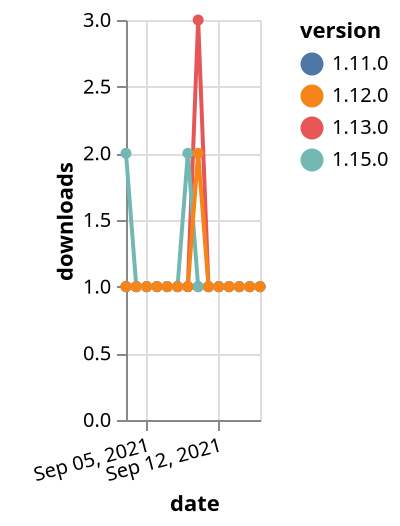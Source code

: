 {"$schema": "https://vega.github.io/schema/vega-lite/v5.json", "description": "A simple bar chart with embedded data.", "data": {"values": [{"date": "2021-09-03", "total": 215, "delta": 1, "version": "1.11.0"}, {"date": "2021-09-04", "total": 216, "delta": 1, "version": "1.11.0"}, {"date": "2021-09-05", "total": 217, "delta": 1, "version": "1.11.0"}, {"date": "2021-09-06", "total": 218, "delta": 1, "version": "1.11.0"}, {"date": "2021-09-07", "total": 219, "delta": 1, "version": "1.11.0"}, {"date": "2021-09-08", "total": 220, "delta": 1, "version": "1.11.0"}, {"date": "2021-09-09", "total": 221, "delta": 1, "version": "1.11.0"}, {"date": "2021-09-10", "total": 222, "delta": 1, "version": "1.11.0"}, {"date": "2021-09-11", "total": 223, "delta": 1, "version": "1.11.0"}, {"date": "2021-09-12", "total": 224, "delta": 1, "version": "1.11.0"}, {"date": "2021-09-13", "total": 225, "delta": 1, "version": "1.11.0"}, {"date": "2021-09-14", "total": 226, "delta": 1, "version": "1.11.0"}, {"date": "2021-09-15", "total": 227, "delta": 1, "version": "1.11.0"}, {"date": "2021-09-16", "total": 228, "delta": 1, "version": "1.11.0"}, {"date": "2021-09-03", "total": 284, "delta": 1, "version": "1.13.0"}, {"date": "2021-09-04", "total": 285, "delta": 1, "version": "1.13.0"}, {"date": "2021-09-05", "total": 286, "delta": 1, "version": "1.13.0"}, {"date": "2021-09-06", "total": 287, "delta": 1, "version": "1.13.0"}, {"date": "2021-09-07", "total": 288, "delta": 1, "version": "1.13.0"}, {"date": "2021-09-08", "total": 289, "delta": 1, "version": "1.13.0"}, {"date": "2021-09-09", "total": 290, "delta": 1, "version": "1.13.0"}, {"date": "2021-09-10", "total": 293, "delta": 3, "version": "1.13.0"}, {"date": "2021-09-11", "total": 294, "delta": 1, "version": "1.13.0"}, {"date": "2021-09-12", "total": 295, "delta": 1, "version": "1.13.0"}, {"date": "2021-09-13", "total": 296, "delta": 1, "version": "1.13.0"}, {"date": "2021-09-14", "total": 297, "delta": 1, "version": "1.13.0"}, {"date": "2021-09-15", "total": 298, "delta": 1, "version": "1.13.0"}, {"date": "2021-09-16", "total": 299, "delta": 1, "version": "1.13.0"}, {"date": "2021-09-03", "total": 112, "delta": 2, "version": "1.15.0"}, {"date": "2021-09-04", "total": 113, "delta": 1, "version": "1.15.0"}, {"date": "2021-09-05", "total": 114, "delta": 1, "version": "1.15.0"}, {"date": "2021-09-06", "total": 115, "delta": 1, "version": "1.15.0"}, {"date": "2021-09-07", "total": 116, "delta": 1, "version": "1.15.0"}, {"date": "2021-09-08", "total": 117, "delta": 1, "version": "1.15.0"}, {"date": "2021-09-09", "total": 119, "delta": 2, "version": "1.15.0"}, {"date": "2021-09-10", "total": 120, "delta": 1, "version": "1.15.0"}, {"date": "2021-09-11", "total": 121, "delta": 1, "version": "1.15.0"}, {"date": "2021-09-12", "total": 122, "delta": 1, "version": "1.15.0"}, {"date": "2021-09-13", "total": 123, "delta": 1, "version": "1.15.0"}, {"date": "2021-09-14", "total": 124, "delta": 1, "version": "1.15.0"}, {"date": "2021-09-15", "total": 125, "delta": 1, "version": "1.15.0"}, {"date": "2021-09-16", "total": 126, "delta": 1, "version": "1.15.0"}, {"date": "2021-09-03", "total": 178, "delta": 1, "version": "1.12.0"}, {"date": "2021-09-04", "total": 179, "delta": 1, "version": "1.12.0"}, {"date": "2021-09-05", "total": 180, "delta": 1, "version": "1.12.0"}, {"date": "2021-09-06", "total": 181, "delta": 1, "version": "1.12.0"}, {"date": "2021-09-07", "total": 182, "delta": 1, "version": "1.12.0"}, {"date": "2021-09-08", "total": 183, "delta": 1, "version": "1.12.0"}, {"date": "2021-09-09", "total": 184, "delta": 1, "version": "1.12.0"}, {"date": "2021-09-10", "total": 186, "delta": 2, "version": "1.12.0"}, {"date": "2021-09-11", "total": 187, "delta": 1, "version": "1.12.0"}, {"date": "2021-09-12", "total": 188, "delta": 1, "version": "1.12.0"}, {"date": "2021-09-13", "total": 189, "delta": 1, "version": "1.12.0"}, {"date": "2021-09-14", "total": 190, "delta": 1, "version": "1.12.0"}, {"date": "2021-09-15", "total": 191, "delta": 1, "version": "1.12.0"}, {"date": "2021-09-16", "total": 192, "delta": 1, "version": "1.12.0"}]}, "width": "container", "mark": {"type": "line", "point": {"filled": true}}, "encoding": {"x": {"field": "date", "type": "temporal", "timeUnit": "yearmonthdate", "title": "date", "axis": {"labelAngle": -15}}, "y": {"field": "delta", "type": "quantitative", "title": "downloads"}, "color": {"field": "version", "type": "nominal"}, "tooltip": {"field": "delta"}}}